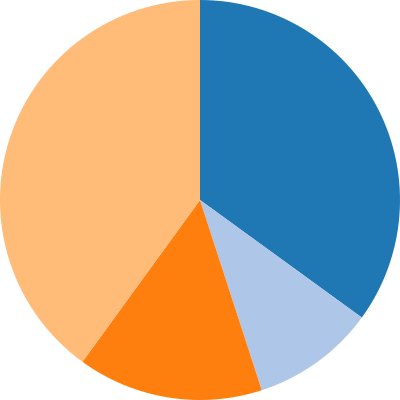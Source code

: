 {
  "$schema": "https://vega.github.io/schema/vega/v3.0.json",
  "width": 200,
  "height": 200,
  "autosize": "none",

  "data": [
    {
      "name": "table",
      "values": [
        {"id": 1, "percents": 35},
        {"id": 2, "percents": 10},
        {"id": 3, "percents": 15},
        {"id": 5, "percents": 40}
      ],
      "transform": [
        {
          "type": "pie",
          "field": "percents"
        }
      ]
    }
  ],
  "scales": [
    {
      "name": "color",
      "type": "ordinal",
      "range": {"scheme": "category20"}
    }
  ],
  "marks": [
    {
      "type": "arc",
      "from": {"data": "table"},
      "encode": {
        "enter": {
          "fill": {"scale": "color", "field": "id"},
          "x": {"signal": "width / 2"},
          "y": {"signal": "height / 2"}
        },
        "update": {
          "startAngle": {"field": "startAngle"},
          "endAngle": {"field": "endAngle"},
          "padAngle": 0,
          "innerRadius": 0,
          "outerRadius": {"signal": "width / 2"},
          "cornerRadius": 0
        }
      }
    }
  ]
}
